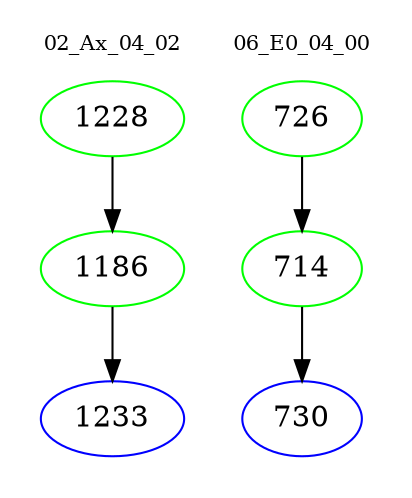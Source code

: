 digraph{
subgraph cluster_0 {
color = white
label = "02_Ax_04_02";
fontsize=10;
T0_1228 [label="1228", color="green"]
T0_1228 -> T0_1186 [color="black"]
T0_1186 [label="1186", color="green"]
T0_1186 -> T0_1233 [color="black"]
T0_1233 [label="1233", color="blue"]
}
subgraph cluster_1 {
color = white
label = "06_E0_04_00";
fontsize=10;
T1_726 [label="726", color="green"]
T1_726 -> T1_714 [color="black"]
T1_714 [label="714", color="green"]
T1_714 -> T1_730 [color="black"]
T1_730 [label="730", color="blue"]
}
}
